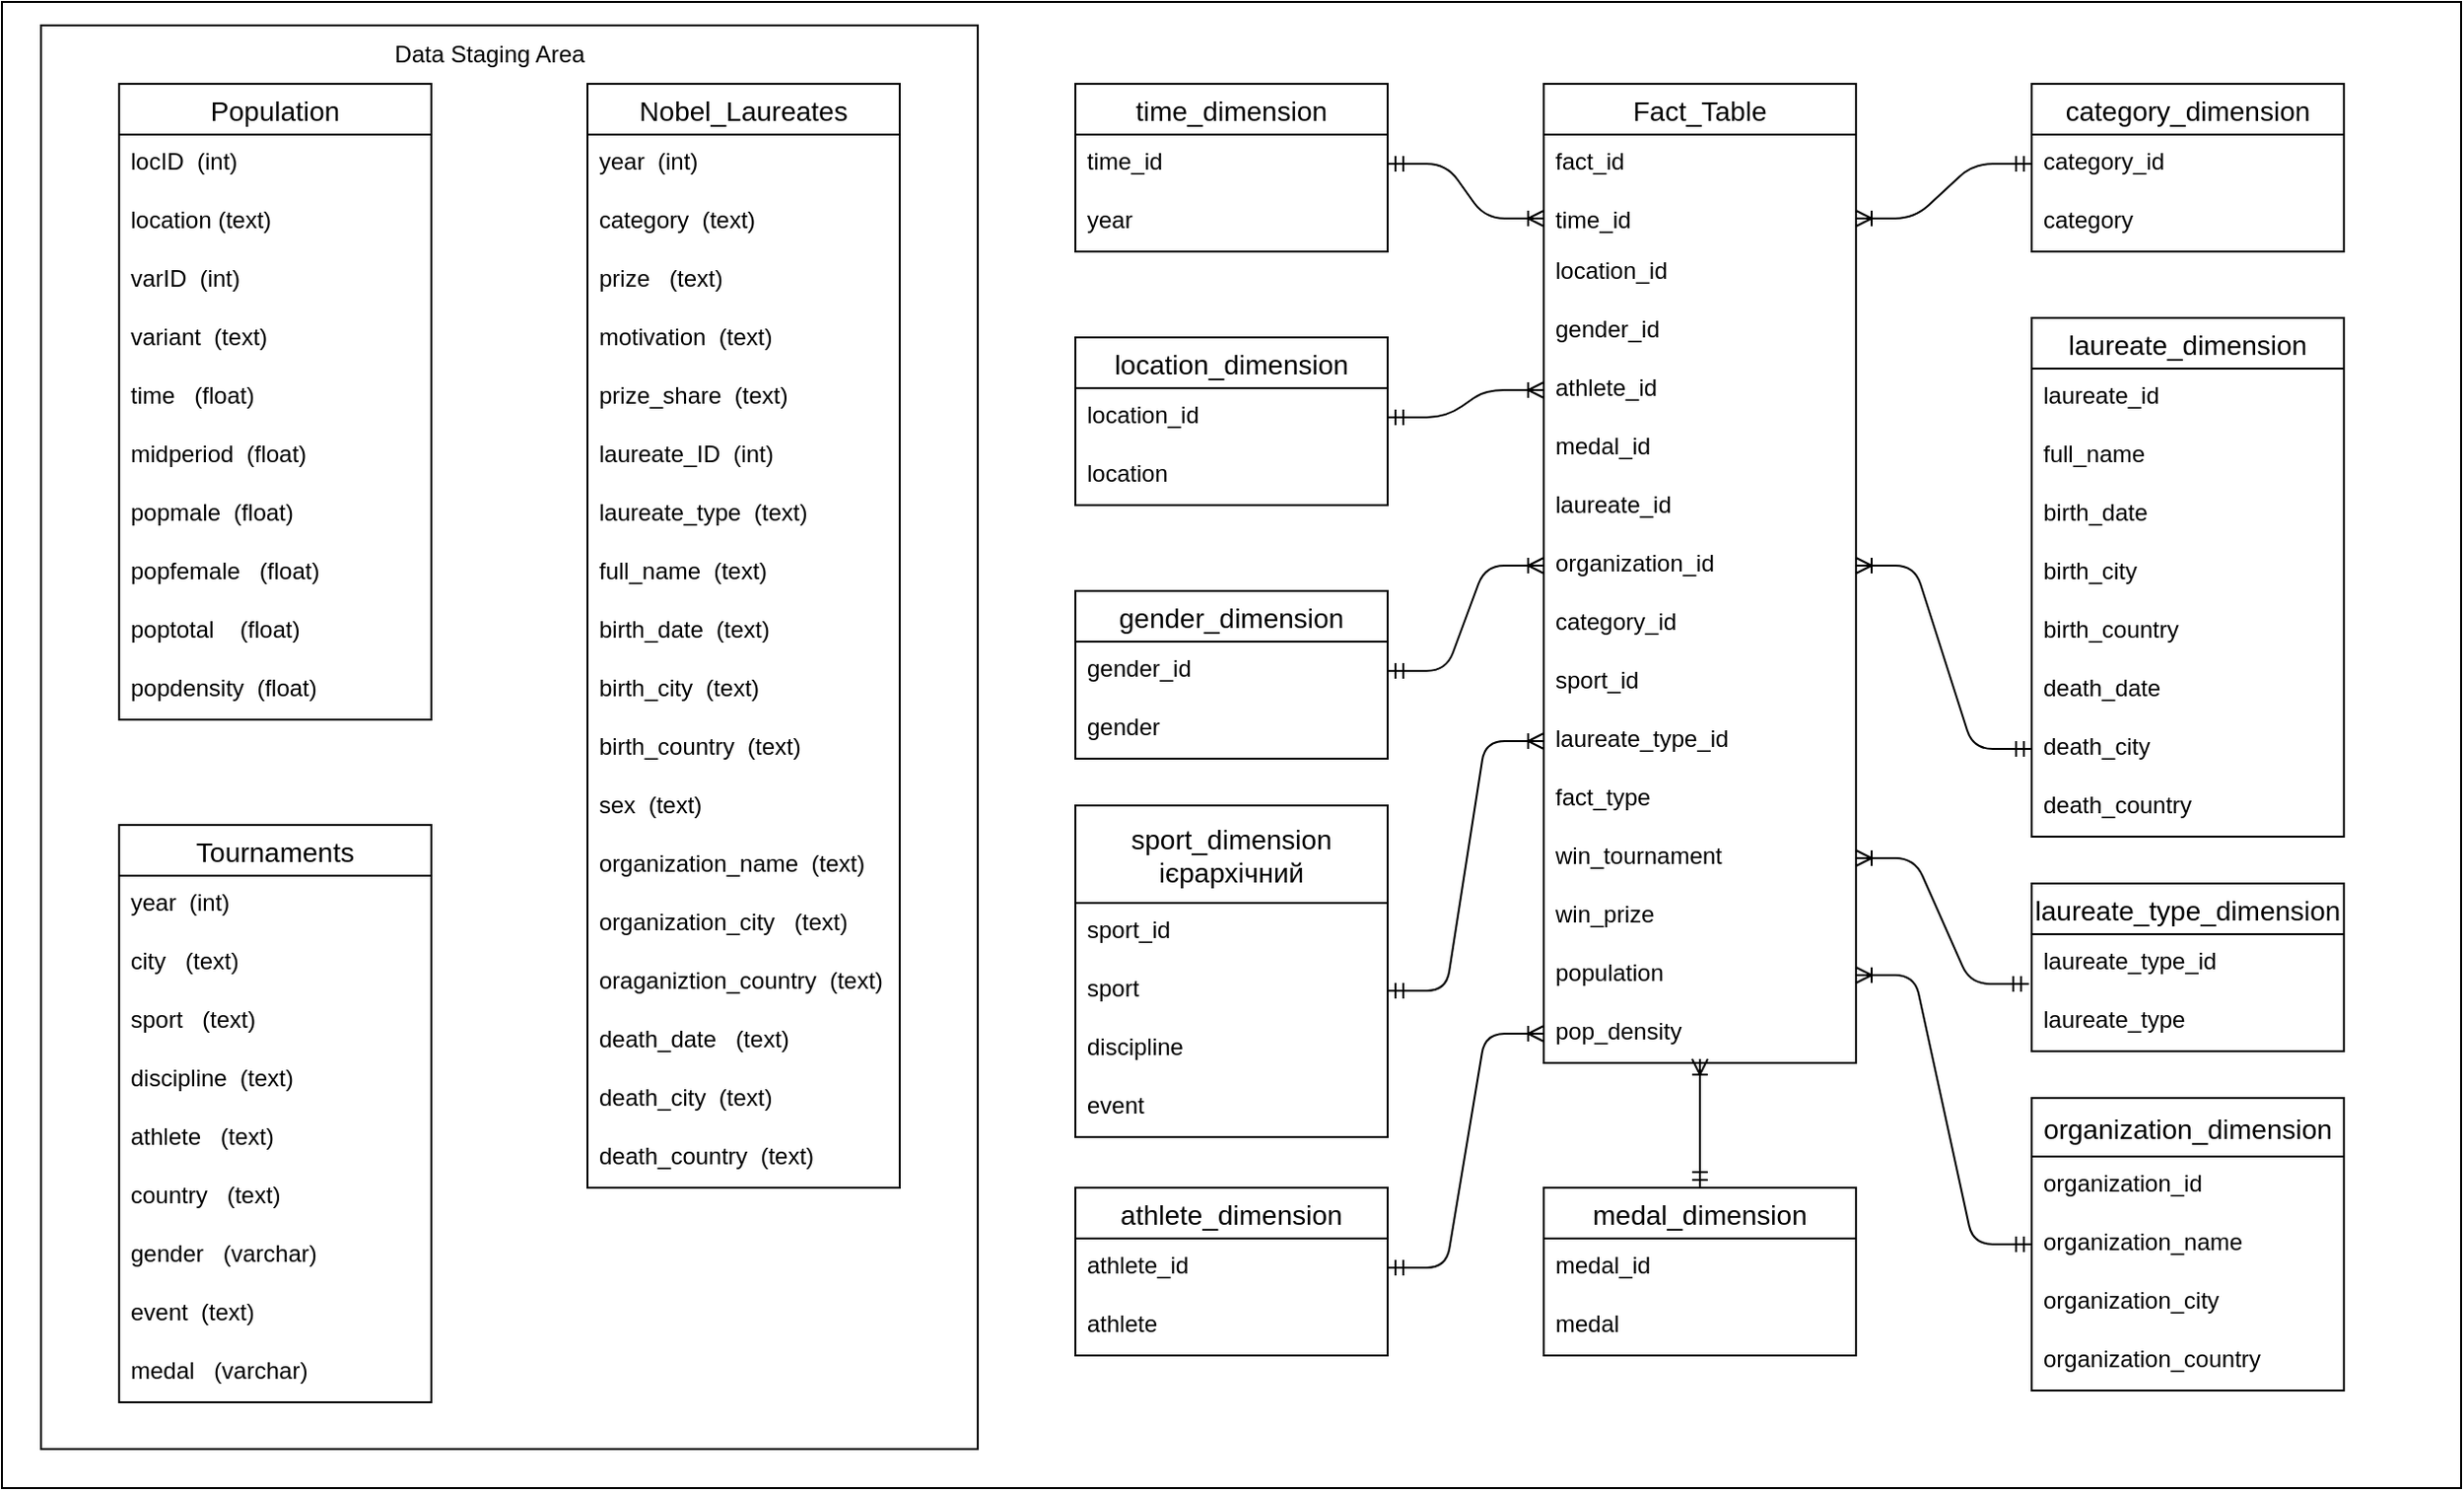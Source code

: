 <mxfile version="14.4.4" type="device"><diagram id="Bco5gd5d4t4tuazfy14n" name="Page-1"><mxGraphModel dx="850" dy="1670" grid="1" gridSize="10" guides="1" tooltips="1" connect="1" arrows="1" fold="1" page="1" pageScale="1" pageWidth="827" pageHeight="1169" math="0" shadow="0"><root><mxCell id="0"/><mxCell id="1" parent="0"/><mxCell id="wsM9pf8L69bcdxa7WHaJ-1" value="" style="rounded=0;whiteSpace=wrap;html=1;" parent="1" vertex="1"><mxGeometry x="60" y="-1132" width="1260" height="762" as="geometry"/></mxCell><mxCell id="QoB7uSHe5jnQZvu72o80-2" value="" style="rounded=0;whiteSpace=wrap;html=1;" vertex="1" parent="1"><mxGeometry x="80" y="-1120" width="480" height="730" as="geometry"/></mxCell><mxCell id="wsM9pf8L69bcdxa7WHaJ-2" value="Population" style="swimlane;fontStyle=0;childLayout=stackLayout;horizontal=1;startSize=26;horizontalStack=0;resizeParent=1;resizeParentMax=0;resizeLast=0;collapsible=1;marginBottom=0;align=center;fontSize=14;" parent="1" vertex="1"><mxGeometry x="120" y="-1090" width="160" height="326" as="geometry"/></mxCell><mxCell id="wsM9pf8L69bcdxa7WHaJ-3" value="locID  (int)" style="text;strokeColor=none;fillColor=none;spacingLeft=4;spacingRight=4;overflow=hidden;rotatable=0;points=[[0,0.5],[1,0.5]];portConstraint=eastwest;fontSize=12;" parent="wsM9pf8L69bcdxa7WHaJ-2" vertex="1"><mxGeometry y="26" width="160" height="30" as="geometry"/></mxCell><mxCell id="wsM9pf8L69bcdxa7WHaJ-4" value="location (text)" style="text;strokeColor=none;fillColor=none;spacingLeft=4;spacingRight=4;overflow=hidden;rotatable=0;points=[[0,0.5],[1,0.5]];portConstraint=eastwest;fontSize=12;" parent="wsM9pf8L69bcdxa7WHaJ-2" vertex="1"><mxGeometry y="56" width="160" height="30" as="geometry"/></mxCell><mxCell id="wsM9pf8L69bcdxa7WHaJ-5" value="varID  (int)" style="text;strokeColor=none;fillColor=none;spacingLeft=4;spacingRight=4;overflow=hidden;rotatable=0;points=[[0,0.5],[1,0.5]];portConstraint=eastwest;fontSize=12;" parent="wsM9pf8L69bcdxa7WHaJ-2" vertex="1"><mxGeometry y="86" width="160" height="30" as="geometry"/></mxCell><mxCell id="wsM9pf8L69bcdxa7WHaJ-6" value="variant  (text)" style="text;strokeColor=none;fillColor=none;spacingLeft=4;spacingRight=4;overflow=hidden;rotatable=0;points=[[0,0.5],[1,0.5]];portConstraint=eastwest;fontSize=12;" parent="wsM9pf8L69bcdxa7WHaJ-2" vertex="1"><mxGeometry y="116" width="160" height="30" as="geometry"/></mxCell><mxCell id="wsM9pf8L69bcdxa7WHaJ-11" value="time   (float)" style="text;strokeColor=none;fillColor=none;spacingLeft=4;spacingRight=4;overflow=hidden;rotatable=0;points=[[0,0.5],[1,0.5]];portConstraint=eastwest;fontSize=12;" parent="wsM9pf8L69bcdxa7WHaJ-2" vertex="1"><mxGeometry y="146" width="160" height="30" as="geometry"/></mxCell><mxCell id="wsM9pf8L69bcdxa7WHaJ-10" value="midperiod  (float)" style="text;strokeColor=none;fillColor=none;spacingLeft=4;spacingRight=4;overflow=hidden;rotatable=0;points=[[0,0.5],[1,0.5]];portConstraint=eastwest;fontSize=12;" parent="wsM9pf8L69bcdxa7WHaJ-2" vertex="1"><mxGeometry y="176" width="160" height="30" as="geometry"/></mxCell><mxCell id="wsM9pf8L69bcdxa7WHaJ-8" value="popmale  (float)" style="text;strokeColor=none;fillColor=none;spacingLeft=4;spacingRight=4;overflow=hidden;rotatable=0;points=[[0,0.5],[1,0.5]];portConstraint=eastwest;fontSize=12;" parent="wsM9pf8L69bcdxa7WHaJ-2" vertex="1"><mxGeometry y="206" width="160" height="30" as="geometry"/></mxCell><mxCell id="wsM9pf8L69bcdxa7WHaJ-7" value="popfemale   (float)" style="text;strokeColor=none;fillColor=none;spacingLeft=4;spacingRight=4;overflow=hidden;rotatable=0;points=[[0,0.5],[1,0.5]];portConstraint=eastwest;fontSize=12;" parent="wsM9pf8L69bcdxa7WHaJ-2" vertex="1"><mxGeometry y="236" width="160" height="30" as="geometry"/></mxCell><mxCell id="wsM9pf8L69bcdxa7WHaJ-9" value="poptotal    (float)" style="text;strokeColor=none;fillColor=none;spacingLeft=4;spacingRight=4;overflow=hidden;rotatable=0;points=[[0,0.5],[1,0.5]];portConstraint=eastwest;fontSize=12;" parent="wsM9pf8L69bcdxa7WHaJ-2" vertex="1"><mxGeometry y="266" width="160" height="30" as="geometry"/></mxCell><mxCell id="wsM9pf8L69bcdxa7WHaJ-12" value="popdensity  (float)" style="text;strokeColor=none;fillColor=none;spacingLeft=4;spacingRight=4;overflow=hidden;rotatable=0;points=[[0,0.5],[1,0.5]];portConstraint=eastwest;fontSize=12;" parent="wsM9pf8L69bcdxa7WHaJ-2" vertex="1"><mxGeometry y="296" width="160" height="30" as="geometry"/></mxCell><mxCell id="wsM9pf8L69bcdxa7WHaJ-13" value="Tournaments" style="swimlane;fontStyle=0;childLayout=stackLayout;horizontal=1;startSize=26;horizontalStack=0;resizeParent=1;resizeParentMax=0;resizeLast=0;collapsible=1;marginBottom=0;align=center;fontSize=14;" parent="1" vertex="1"><mxGeometry x="120" y="-710" width="160" height="296" as="geometry"/></mxCell><mxCell id="wsM9pf8L69bcdxa7WHaJ-14" value="year  (int)" style="text;strokeColor=none;fillColor=none;spacingLeft=4;spacingRight=4;overflow=hidden;rotatable=0;points=[[0,0.5],[1,0.5]];portConstraint=eastwest;fontSize=12;" parent="wsM9pf8L69bcdxa7WHaJ-13" vertex="1"><mxGeometry y="26" width="160" height="30" as="geometry"/></mxCell><mxCell id="wsM9pf8L69bcdxa7WHaJ-15" value="city   (text)" style="text;strokeColor=none;fillColor=none;spacingLeft=4;spacingRight=4;overflow=hidden;rotatable=0;points=[[0,0.5],[1,0.5]];portConstraint=eastwest;fontSize=12;" parent="wsM9pf8L69bcdxa7WHaJ-13" vertex="1"><mxGeometry y="56" width="160" height="30" as="geometry"/></mxCell><mxCell id="wsM9pf8L69bcdxa7WHaJ-16" value="sport   (text)" style="text;strokeColor=none;fillColor=none;spacingLeft=4;spacingRight=4;overflow=hidden;rotatable=0;points=[[0,0.5],[1,0.5]];portConstraint=eastwest;fontSize=12;" parent="wsM9pf8L69bcdxa7WHaJ-13" vertex="1"><mxGeometry y="86" width="160" height="30" as="geometry"/></mxCell><mxCell id="wsM9pf8L69bcdxa7WHaJ-17" value="discipline  (text)" style="text;strokeColor=none;fillColor=none;spacingLeft=4;spacingRight=4;overflow=hidden;rotatable=0;points=[[0,0.5],[1,0.5]];portConstraint=eastwest;fontSize=12;" parent="wsM9pf8L69bcdxa7WHaJ-13" vertex="1"><mxGeometry y="116" width="160" height="30" as="geometry"/></mxCell><mxCell id="wsM9pf8L69bcdxa7WHaJ-18" value="athlete   (text)" style="text;strokeColor=none;fillColor=none;spacingLeft=4;spacingRight=4;overflow=hidden;rotatable=0;points=[[0,0.5],[1,0.5]];portConstraint=eastwest;fontSize=12;" parent="wsM9pf8L69bcdxa7WHaJ-13" vertex="1"><mxGeometry y="146" width="160" height="30" as="geometry"/></mxCell><mxCell id="wsM9pf8L69bcdxa7WHaJ-20" value="country   (text)" style="text;strokeColor=none;fillColor=none;spacingLeft=4;spacingRight=4;overflow=hidden;rotatable=0;points=[[0,0.5],[1,0.5]];portConstraint=eastwest;fontSize=12;" parent="wsM9pf8L69bcdxa7WHaJ-13" vertex="1"><mxGeometry y="176" width="160" height="30" as="geometry"/></mxCell><mxCell id="wsM9pf8L69bcdxa7WHaJ-19" value="gender   (varchar)" style="text;strokeColor=none;fillColor=none;spacingLeft=4;spacingRight=4;overflow=hidden;rotatable=0;points=[[0,0.5],[1,0.5]];portConstraint=eastwest;fontSize=12;" parent="wsM9pf8L69bcdxa7WHaJ-13" vertex="1"><mxGeometry y="206" width="160" height="30" as="geometry"/></mxCell><mxCell id="wsM9pf8L69bcdxa7WHaJ-21" value="event  (text)" style="text;strokeColor=none;fillColor=none;spacingLeft=4;spacingRight=4;overflow=hidden;rotatable=0;points=[[0,0.5],[1,0.5]];portConstraint=eastwest;fontSize=12;" parent="wsM9pf8L69bcdxa7WHaJ-13" vertex="1"><mxGeometry y="236" width="160" height="30" as="geometry"/></mxCell><mxCell id="wsM9pf8L69bcdxa7WHaJ-22" value="medal   (varchar)" style="text;strokeColor=none;fillColor=none;spacingLeft=4;spacingRight=4;overflow=hidden;rotatable=0;points=[[0,0.5],[1,0.5]];portConstraint=eastwest;fontSize=12;" parent="wsM9pf8L69bcdxa7WHaJ-13" vertex="1"><mxGeometry y="266" width="160" height="30" as="geometry"/></mxCell><mxCell id="wsM9pf8L69bcdxa7WHaJ-41" value="Nobel_Laureates" style="swimlane;fontStyle=0;childLayout=stackLayout;horizontal=1;startSize=26;horizontalStack=0;resizeParent=1;resizeParentMax=0;resizeLast=0;collapsible=1;marginBottom=0;align=center;fontSize=14;" parent="1" vertex="1"><mxGeometry x="360" y="-1090" width="160" height="566" as="geometry"/></mxCell><mxCell id="wsM9pf8L69bcdxa7WHaJ-42" value="year  (int)" style="text;strokeColor=none;fillColor=none;spacingLeft=4;spacingRight=4;overflow=hidden;rotatable=0;points=[[0,0.5],[1,0.5]];portConstraint=eastwest;fontSize=12;" parent="wsM9pf8L69bcdxa7WHaJ-41" vertex="1"><mxGeometry y="26" width="160" height="30" as="geometry"/></mxCell><mxCell id="wsM9pf8L69bcdxa7WHaJ-43" value="category  (text)" style="text;strokeColor=none;fillColor=none;spacingLeft=4;spacingRight=4;overflow=hidden;rotatable=0;points=[[0,0.5],[1,0.5]];portConstraint=eastwest;fontSize=12;" parent="wsM9pf8L69bcdxa7WHaJ-41" vertex="1"><mxGeometry y="56" width="160" height="30" as="geometry"/></mxCell><mxCell id="wsM9pf8L69bcdxa7WHaJ-44" value="prize   (text)" style="text;strokeColor=none;fillColor=none;spacingLeft=4;spacingRight=4;overflow=hidden;rotatable=0;points=[[0,0.5],[1,0.5]];portConstraint=eastwest;fontSize=12;" parent="wsM9pf8L69bcdxa7WHaJ-41" vertex="1"><mxGeometry y="86" width="160" height="30" as="geometry"/></mxCell><mxCell id="wsM9pf8L69bcdxa7WHaJ-49" value="motivation  (text)" style="text;strokeColor=none;fillColor=none;spacingLeft=4;spacingRight=4;overflow=hidden;rotatable=0;points=[[0,0.5],[1,0.5]];portConstraint=eastwest;fontSize=12;" parent="wsM9pf8L69bcdxa7WHaJ-41" vertex="1"><mxGeometry y="116" width="160" height="30" as="geometry"/></mxCell><mxCell id="wsM9pf8L69bcdxa7WHaJ-47" value="prize_share  (text)" style="text;strokeColor=none;fillColor=none;spacingLeft=4;spacingRight=4;overflow=hidden;rotatable=0;points=[[0,0.5],[1,0.5]];portConstraint=eastwest;fontSize=12;" parent="wsM9pf8L69bcdxa7WHaJ-41" vertex="1"><mxGeometry y="146" width="160" height="30" as="geometry"/></mxCell><mxCell id="wsM9pf8L69bcdxa7WHaJ-60" value="laureate_ID  (int)" style="text;strokeColor=none;fillColor=none;spacingLeft=4;spacingRight=4;overflow=hidden;rotatable=0;points=[[0,0.5],[1,0.5]];portConstraint=eastwest;fontSize=12;" parent="wsM9pf8L69bcdxa7WHaJ-41" vertex="1"><mxGeometry y="176" width="160" height="30" as="geometry"/></mxCell><mxCell id="wsM9pf8L69bcdxa7WHaJ-45" value="laureate_type  (text)" style="text;strokeColor=none;fillColor=none;spacingLeft=4;spacingRight=4;overflow=hidden;rotatable=0;points=[[0,0.5],[1,0.5]];portConstraint=eastwest;fontSize=12;" parent="wsM9pf8L69bcdxa7WHaJ-41" vertex="1"><mxGeometry y="206" width="160" height="30" as="geometry"/></mxCell><mxCell id="wsM9pf8L69bcdxa7WHaJ-50" value="full_name  (text)" style="text;strokeColor=none;fillColor=none;spacingLeft=4;spacingRight=4;overflow=hidden;rotatable=0;points=[[0,0.5],[1,0.5]];portConstraint=eastwest;fontSize=12;" parent="wsM9pf8L69bcdxa7WHaJ-41" vertex="1"><mxGeometry y="236" width="160" height="30" as="geometry"/></mxCell><mxCell id="wsM9pf8L69bcdxa7WHaJ-53" value="birth_date  (text)" style="text;strokeColor=none;fillColor=none;spacingLeft=4;spacingRight=4;overflow=hidden;rotatable=0;points=[[0,0.5],[1,0.5]];portConstraint=eastwest;fontSize=12;" parent="wsM9pf8L69bcdxa7WHaJ-41" vertex="1"><mxGeometry y="266" width="160" height="30" as="geometry"/></mxCell><mxCell id="wsM9pf8L69bcdxa7WHaJ-52" value="birth_city  (text)" style="text;strokeColor=none;fillColor=none;spacingLeft=4;spacingRight=4;overflow=hidden;rotatable=0;points=[[0,0.5],[1,0.5]];portConstraint=eastwest;fontSize=12;" parent="wsM9pf8L69bcdxa7WHaJ-41" vertex="1"><mxGeometry y="296" width="160" height="30" as="geometry"/></mxCell><mxCell id="wsM9pf8L69bcdxa7WHaJ-55" value="birth_country  (text)" style="text;strokeColor=none;fillColor=none;spacingLeft=4;spacingRight=4;overflow=hidden;rotatable=0;points=[[0,0.5],[1,0.5]];portConstraint=eastwest;fontSize=12;" parent="wsM9pf8L69bcdxa7WHaJ-41" vertex="1"><mxGeometry y="326" width="160" height="30" as="geometry"/></mxCell><mxCell id="wsM9pf8L69bcdxa7WHaJ-54" value="sex  (text)" style="text;strokeColor=none;fillColor=none;spacingLeft=4;spacingRight=4;overflow=hidden;rotatable=0;points=[[0,0.5],[1,0.5]];portConstraint=eastwest;fontSize=12;" parent="wsM9pf8L69bcdxa7WHaJ-41" vertex="1"><mxGeometry y="356" width="160" height="30" as="geometry"/></mxCell><mxCell id="wsM9pf8L69bcdxa7WHaJ-56" value="organization_name  (text)" style="text;strokeColor=none;fillColor=none;spacingLeft=4;spacingRight=4;overflow=hidden;rotatable=0;points=[[0,0.5],[1,0.5]];portConstraint=eastwest;fontSize=12;" parent="wsM9pf8L69bcdxa7WHaJ-41" vertex="1"><mxGeometry y="386" width="160" height="30" as="geometry"/></mxCell><mxCell id="wsM9pf8L69bcdxa7WHaJ-57" value="organization_city   (text)" style="text;strokeColor=none;fillColor=none;spacingLeft=4;spacingRight=4;overflow=hidden;rotatable=0;points=[[0,0.5],[1,0.5]];portConstraint=eastwest;fontSize=12;" parent="wsM9pf8L69bcdxa7WHaJ-41" vertex="1"><mxGeometry y="416" width="160" height="30" as="geometry"/></mxCell><mxCell id="wsM9pf8L69bcdxa7WHaJ-58" value="oraganiztion_country  (text)" style="text;strokeColor=none;fillColor=none;spacingLeft=4;spacingRight=4;overflow=hidden;rotatable=0;points=[[0,0.5],[1,0.5]];portConstraint=eastwest;fontSize=12;" parent="wsM9pf8L69bcdxa7WHaJ-41" vertex="1"><mxGeometry y="446" width="160" height="30" as="geometry"/></mxCell><mxCell id="wsM9pf8L69bcdxa7WHaJ-59" value="death_date   (text)" style="text;strokeColor=none;fillColor=none;spacingLeft=4;spacingRight=4;overflow=hidden;rotatable=0;points=[[0,0.5],[1,0.5]];portConstraint=eastwest;fontSize=12;" parent="wsM9pf8L69bcdxa7WHaJ-41" vertex="1"><mxGeometry y="476" width="160" height="30" as="geometry"/></mxCell><mxCell id="wsM9pf8L69bcdxa7WHaJ-51" value="death_city  (text)" style="text;strokeColor=none;fillColor=none;spacingLeft=4;spacingRight=4;overflow=hidden;rotatable=0;points=[[0,0.5],[1,0.5]];portConstraint=eastwest;fontSize=12;" parent="wsM9pf8L69bcdxa7WHaJ-41" vertex="1"><mxGeometry y="506" width="160" height="30" as="geometry"/></mxCell><mxCell id="wsM9pf8L69bcdxa7WHaJ-48" value="death_country  (text)" style="text;strokeColor=none;fillColor=none;spacingLeft=4;spacingRight=4;overflow=hidden;rotatable=0;points=[[0,0.5],[1,0.5]];portConstraint=eastwest;fontSize=12;" parent="wsM9pf8L69bcdxa7WHaJ-41" vertex="1"><mxGeometry y="536" width="160" height="30" as="geometry"/></mxCell><mxCell id="wsM9pf8L69bcdxa7WHaJ-61" value="time_dimension" style="swimlane;fontStyle=0;childLayout=stackLayout;horizontal=1;startSize=26;horizontalStack=0;resizeParent=1;resizeParentMax=0;resizeLast=0;collapsible=1;marginBottom=0;align=center;fontSize=14;" parent="1" vertex="1"><mxGeometry x="610" y="-1090" width="160" height="86" as="geometry"/></mxCell><mxCell id="wsM9pf8L69bcdxa7WHaJ-62" value="time_id" style="text;strokeColor=none;fillColor=none;spacingLeft=4;spacingRight=4;overflow=hidden;rotatable=0;points=[[0,0.5],[1,0.5]];portConstraint=eastwest;fontSize=12;" parent="wsM9pf8L69bcdxa7WHaJ-61" vertex="1"><mxGeometry y="26" width="160" height="30" as="geometry"/></mxCell><mxCell id="wsM9pf8L69bcdxa7WHaJ-63" value="year" style="text;strokeColor=none;fillColor=none;spacingLeft=4;spacingRight=4;overflow=hidden;rotatable=0;points=[[0,0.5],[1,0.5]];portConstraint=eastwest;fontSize=12;" parent="wsM9pf8L69bcdxa7WHaJ-61" vertex="1"><mxGeometry y="56" width="160" height="30" as="geometry"/></mxCell><mxCell id="wsM9pf8L69bcdxa7WHaJ-66" value="location_dimension" style="swimlane;fontStyle=0;childLayout=stackLayout;horizontal=1;startSize=26;horizontalStack=0;resizeParent=1;resizeParentMax=0;resizeLast=0;collapsible=1;marginBottom=0;align=center;fontSize=14;" parent="1" vertex="1"><mxGeometry x="610" y="-960" width="160" height="86" as="geometry"/></mxCell><mxCell id="wsM9pf8L69bcdxa7WHaJ-67" value="location_id" style="text;strokeColor=none;fillColor=none;spacingLeft=4;spacingRight=4;overflow=hidden;rotatable=0;points=[[0,0.5],[1,0.5]];portConstraint=eastwest;fontSize=12;" parent="wsM9pf8L69bcdxa7WHaJ-66" vertex="1"><mxGeometry y="26" width="160" height="30" as="geometry"/></mxCell><mxCell id="wsM9pf8L69bcdxa7WHaJ-68" value="location" style="text;strokeColor=none;fillColor=none;spacingLeft=4;spacingRight=4;overflow=hidden;rotatable=0;points=[[0,0.5],[1,0.5]];portConstraint=eastwest;fontSize=12;" parent="wsM9pf8L69bcdxa7WHaJ-66" vertex="1"><mxGeometry y="56" width="160" height="30" as="geometry"/></mxCell><mxCell id="wsM9pf8L69bcdxa7WHaJ-70" value="gender_dimension" style="swimlane;fontStyle=0;childLayout=stackLayout;horizontal=1;startSize=26;horizontalStack=0;resizeParent=1;resizeParentMax=0;resizeLast=0;collapsible=1;marginBottom=0;align=center;fontSize=14;" parent="1" vertex="1"><mxGeometry x="610" y="-830" width="160" height="86" as="geometry"/></mxCell><mxCell id="wsM9pf8L69bcdxa7WHaJ-71" value="gender_id" style="text;strokeColor=none;fillColor=none;spacingLeft=4;spacingRight=4;overflow=hidden;rotatable=0;points=[[0,0.5],[1,0.5]];portConstraint=eastwest;fontSize=12;" parent="wsM9pf8L69bcdxa7WHaJ-70" vertex="1"><mxGeometry y="26" width="160" height="30" as="geometry"/></mxCell><mxCell id="wsM9pf8L69bcdxa7WHaJ-72" value="gender" style="text;strokeColor=none;fillColor=none;spacingLeft=4;spacingRight=4;overflow=hidden;rotatable=0;points=[[0,0.5],[1,0.5]];portConstraint=eastwest;fontSize=12;" parent="wsM9pf8L69bcdxa7WHaJ-70" vertex="1"><mxGeometry y="56" width="160" height="30" as="geometry"/></mxCell><mxCell id="wsM9pf8L69bcdxa7WHaJ-74" value="athlete_dimension" style="swimlane;fontStyle=0;childLayout=stackLayout;horizontal=1;startSize=26;horizontalStack=0;resizeParent=1;resizeParentMax=0;resizeLast=0;collapsible=1;marginBottom=0;align=center;fontSize=14;" parent="1" vertex="1"><mxGeometry x="610" y="-524" width="160" height="86" as="geometry"/></mxCell><mxCell id="wsM9pf8L69bcdxa7WHaJ-75" value="athlete_id" style="text;strokeColor=none;fillColor=none;spacingLeft=4;spacingRight=4;overflow=hidden;rotatable=0;points=[[0,0.5],[1,0.5]];portConstraint=eastwest;fontSize=12;" parent="wsM9pf8L69bcdxa7WHaJ-74" vertex="1"><mxGeometry y="26" width="160" height="30" as="geometry"/></mxCell><mxCell id="wsM9pf8L69bcdxa7WHaJ-76" value="athlete" style="text;strokeColor=none;fillColor=none;spacingLeft=4;spacingRight=4;overflow=hidden;rotatable=0;points=[[0,0.5],[1,0.5]];portConstraint=eastwest;fontSize=12;" parent="wsM9pf8L69bcdxa7WHaJ-74" vertex="1"><mxGeometry y="56" width="160" height="30" as="geometry"/></mxCell><mxCell id="wsM9pf8L69bcdxa7WHaJ-78" value="organization_dimension" style="swimlane;fontStyle=0;childLayout=stackLayout;horizontal=1;startSize=30;horizontalStack=0;resizeParent=1;resizeParentMax=0;resizeLast=0;collapsible=1;marginBottom=0;align=center;fontSize=14;" parent="1" vertex="1"><mxGeometry x="1100" y="-570" width="160" height="150" as="geometry"/></mxCell><mxCell id="wsM9pf8L69bcdxa7WHaJ-79" value="organization_id" style="text;strokeColor=none;fillColor=none;spacingLeft=4;spacingRight=4;overflow=hidden;rotatable=0;points=[[0,0.5],[1,0.5]];portConstraint=eastwest;fontSize=12;" parent="wsM9pf8L69bcdxa7WHaJ-78" vertex="1"><mxGeometry y="30" width="160" height="30" as="geometry"/></mxCell><mxCell id="wsM9pf8L69bcdxa7WHaJ-80" value="organization_name" style="text;strokeColor=none;fillColor=none;spacingLeft=4;spacingRight=4;overflow=hidden;rotatable=0;points=[[0,0.5],[1,0.5]];portConstraint=eastwest;fontSize=12;" parent="wsM9pf8L69bcdxa7WHaJ-78" vertex="1"><mxGeometry y="60" width="160" height="30" as="geometry"/></mxCell><mxCell id="wsM9pf8L69bcdxa7WHaJ-81" value="organization_city" style="text;strokeColor=none;fillColor=none;spacingLeft=4;spacingRight=4;overflow=hidden;rotatable=0;points=[[0,0.5],[1,0.5]];portConstraint=eastwest;fontSize=12;" parent="wsM9pf8L69bcdxa7WHaJ-78" vertex="1"><mxGeometry y="90" width="160" height="30" as="geometry"/></mxCell><mxCell id="wsM9pf8L69bcdxa7WHaJ-82" value="organization_country" style="text;strokeColor=none;fillColor=none;spacingLeft=4;spacingRight=4;overflow=hidden;rotatable=0;points=[[0,0.5],[1,0.5]];portConstraint=eastwest;fontSize=12;" parent="wsM9pf8L69bcdxa7WHaJ-78" vertex="1"><mxGeometry y="120" width="160" height="30" as="geometry"/></mxCell><mxCell id="wsM9pf8L69bcdxa7WHaJ-83" value="category_dimension" style="swimlane;fontStyle=0;childLayout=stackLayout;horizontal=1;startSize=26;horizontalStack=0;resizeParent=1;resizeParentMax=0;resizeLast=0;collapsible=1;marginBottom=0;align=center;fontSize=14;" parent="1" vertex="1"><mxGeometry x="1100" y="-1090" width="160" height="86" as="geometry"/></mxCell><mxCell id="wsM9pf8L69bcdxa7WHaJ-84" value="category_id" style="text;strokeColor=none;fillColor=none;spacingLeft=4;spacingRight=4;overflow=hidden;rotatable=0;points=[[0,0.5],[1,0.5]];portConstraint=eastwest;fontSize=12;" parent="wsM9pf8L69bcdxa7WHaJ-83" vertex="1"><mxGeometry y="26" width="160" height="30" as="geometry"/></mxCell><mxCell id="wsM9pf8L69bcdxa7WHaJ-85" value="category" style="text;strokeColor=none;fillColor=none;spacingLeft=4;spacingRight=4;overflow=hidden;rotatable=0;points=[[0,0.5],[1,0.5]];portConstraint=eastwest;fontSize=12;" parent="wsM9pf8L69bcdxa7WHaJ-83" vertex="1"><mxGeometry y="56" width="160" height="30" as="geometry"/></mxCell><mxCell id="wsM9pf8L69bcdxa7WHaJ-87" value="sport_dimension&#10;ієрархічний" style="swimlane;fontStyle=0;childLayout=stackLayout;horizontal=1;startSize=50;horizontalStack=0;resizeParent=1;resizeParentMax=0;resizeLast=0;collapsible=1;marginBottom=0;align=center;fontSize=14;" parent="1" vertex="1"><mxGeometry x="610" y="-720" width="160" height="170" as="geometry"/></mxCell><mxCell id="wsM9pf8L69bcdxa7WHaJ-88" value="sport_id" style="text;strokeColor=none;fillColor=none;spacingLeft=4;spacingRight=4;overflow=hidden;rotatable=0;points=[[0,0.5],[1,0.5]];portConstraint=eastwest;fontSize=12;" parent="wsM9pf8L69bcdxa7WHaJ-87" vertex="1"><mxGeometry y="50" width="160" height="30" as="geometry"/></mxCell><mxCell id="wsM9pf8L69bcdxa7WHaJ-89" value="sport" style="text;strokeColor=none;fillColor=none;spacingLeft=4;spacingRight=4;overflow=hidden;rotatable=0;points=[[0,0.5],[1,0.5]];portConstraint=eastwest;fontSize=12;" parent="wsM9pf8L69bcdxa7WHaJ-87" vertex="1"><mxGeometry y="80" width="160" height="30" as="geometry"/></mxCell><mxCell id="wsM9pf8L69bcdxa7WHaJ-90" value="discipline" style="text;strokeColor=none;fillColor=none;spacingLeft=4;spacingRight=4;overflow=hidden;rotatable=0;points=[[0,0.5],[1,0.5]];portConstraint=eastwest;fontSize=12;" parent="wsM9pf8L69bcdxa7WHaJ-87" vertex="1"><mxGeometry y="110" width="160" height="30" as="geometry"/></mxCell><mxCell id="wsM9pf8L69bcdxa7WHaJ-99" value="event" style="text;strokeColor=none;fillColor=none;spacingLeft=4;spacingRight=4;overflow=hidden;rotatable=0;points=[[0,0.5],[1,0.5]];portConstraint=eastwest;fontSize=12;" parent="wsM9pf8L69bcdxa7WHaJ-87" vertex="1"><mxGeometry y="140" width="160" height="30" as="geometry"/></mxCell><mxCell id="wsM9pf8L69bcdxa7WHaJ-95" value="medal_dimension" style="swimlane;fontStyle=0;childLayout=stackLayout;horizontal=1;startSize=26;horizontalStack=0;resizeParent=1;resizeParentMax=0;resizeLast=0;collapsible=1;marginBottom=0;align=center;fontSize=14;" parent="1" vertex="1"><mxGeometry x="850" y="-524" width="160" height="86" as="geometry"/></mxCell><mxCell id="wsM9pf8L69bcdxa7WHaJ-96" value="medal_id" style="text;strokeColor=none;fillColor=none;spacingLeft=4;spacingRight=4;overflow=hidden;rotatable=0;points=[[0,0.5],[1,0.5]];portConstraint=eastwest;fontSize=12;" parent="wsM9pf8L69bcdxa7WHaJ-95" vertex="1"><mxGeometry y="26" width="160" height="30" as="geometry"/></mxCell><mxCell id="wsM9pf8L69bcdxa7WHaJ-97" value="medal" style="text;strokeColor=none;fillColor=none;spacingLeft=4;spacingRight=4;overflow=hidden;rotatable=0;points=[[0,0.5],[1,0.5]];portConstraint=eastwest;fontSize=12;" parent="wsM9pf8L69bcdxa7WHaJ-95" vertex="1"><mxGeometry y="56" width="160" height="30" as="geometry"/></mxCell><mxCell id="wsM9pf8L69bcdxa7WHaJ-100" value="laureate_type_dimension" style="swimlane;fontStyle=0;childLayout=stackLayout;horizontal=1;startSize=26;horizontalStack=0;resizeParent=1;resizeParentMax=0;resizeLast=0;collapsible=1;marginBottom=0;align=center;fontSize=14;" parent="1" vertex="1"><mxGeometry x="1100" y="-680" width="160" height="86" as="geometry"/></mxCell><mxCell id="wsM9pf8L69bcdxa7WHaJ-101" value="laureate_type_id" style="text;strokeColor=none;fillColor=none;spacingLeft=4;spacingRight=4;overflow=hidden;rotatable=0;points=[[0,0.5],[1,0.5]];portConstraint=eastwest;fontSize=12;" parent="wsM9pf8L69bcdxa7WHaJ-100" vertex="1"><mxGeometry y="26" width="160" height="30" as="geometry"/></mxCell><mxCell id="wsM9pf8L69bcdxa7WHaJ-102" value="laureate_type" style="text;strokeColor=none;fillColor=none;spacingLeft=4;spacingRight=4;overflow=hidden;rotatable=0;points=[[0,0.5],[1,0.5]];portConstraint=eastwest;fontSize=12;" parent="wsM9pf8L69bcdxa7WHaJ-100" vertex="1"><mxGeometry y="56" width="160" height="30" as="geometry"/></mxCell><mxCell id="wsM9pf8L69bcdxa7WHaJ-104" value="laureate_dimension" style="swimlane;fontStyle=0;childLayout=stackLayout;horizontal=1;startSize=26;horizontalStack=0;resizeParent=1;resizeParentMax=0;resizeLast=0;collapsible=1;marginBottom=0;align=center;fontSize=14;" parent="1" vertex="1"><mxGeometry x="1100" y="-970" width="160" height="266" as="geometry"/></mxCell><mxCell id="wsM9pf8L69bcdxa7WHaJ-105" value="laureate_id" style="text;strokeColor=none;fillColor=none;spacingLeft=4;spacingRight=4;overflow=hidden;rotatable=0;points=[[0,0.5],[1,0.5]];portConstraint=eastwest;fontSize=12;" parent="wsM9pf8L69bcdxa7WHaJ-104" vertex="1"><mxGeometry y="26" width="160" height="30" as="geometry"/></mxCell><mxCell id="wsM9pf8L69bcdxa7WHaJ-106" value="full_name" style="text;strokeColor=none;fillColor=none;spacingLeft=4;spacingRight=4;overflow=hidden;rotatable=0;points=[[0,0.5],[1,0.5]];portConstraint=eastwest;fontSize=12;" parent="wsM9pf8L69bcdxa7WHaJ-104" vertex="1"><mxGeometry y="56" width="160" height="30" as="geometry"/></mxCell><mxCell id="wsM9pf8L69bcdxa7WHaJ-110" value="birth_date" style="text;strokeColor=none;fillColor=none;spacingLeft=4;spacingRight=4;overflow=hidden;rotatable=0;points=[[0,0.5],[1,0.5]];portConstraint=eastwest;fontSize=12;" parent="wsM9pf8L69bcdxa7WHaJ-104" vertex="1"><mxGeometry y="86" width="160" height="30" as="geometry"/></mxCell><mxCell id="wsM9pf8L69bcdxa7WHaJ-107" value="birth_city" style="text;strokeColor=none;fillColor=none;spacingLeft=4;spacingRight=4;overflow=hidden;rotatable=0;points=[[0,0.5],[1,0.5]];portConstraint=eastwest;fontSize=12;" parent="wsM9pf8L69bcdxa7WHaJ-104" vertex="1"><mxGeometry y="116" width="160" height="30" as="geometry"/></mxCell><mxCell id="wsM9pf8L69bcdxa7WHaJ-108" value="birth_country" style="text;strokeColor=none;fillColor=none;spacingLeft=4;spacingRight=4;overflow=hidden;rotatable=0;points=[[0,0.5],[1,0.5]];portConstraint=eastwest;fontSize=12;" parent="wsM9pf8L69bcdxa7WHaJ-104" vertex="1"><mxGeometry y="146" width="160" height="30" as="geometry"/></mxCell><mxCell id="wsM9pf8L69bcdxa7WHaJ-111" value="death_date" style="text;strokeColor=none;fillColor=none;spacingLeft=4;spacingRight=4;overflow=hidden;rotatable=0;points=[[0,0.5],[1,0.5]];portConstraint=eastwest;fontSize=12;" parent="wsM9pf8L69bcdxa7WHaJ-104" vertex="1"><mxGeometry y="176" width="160" height="30" as="geometry"/></mxCell><mxCell id="wsM9pf8L69bcdxa7WHaJ-112" value="death_city" style="text;strokeColor=none;fillColor=none;spacingLeft=4;spacingRight=4;overflow=hidden;rotatable=0;points=[[0,0.5],[1,0.5]];portConstraint=eastwest;fontSize=12;" parent="wsM9pf8L69bcdxa7WHaJ-104" vertex="1"><mxGeometry y="206" width="160" height="30" as="geometry"/></mxCell><mxCell id="wsM9pf8L69bcdxa7WHaJ-109" value="death_country" style="text;strokeColor=none;fillColor=none;spacingLeft=4;spacingRight=4;overflow=hidden;rotatable=0;points=[[0,0.5],[1,0.5]];portConstraint=eastwest;fontSize=12;" parent="wsM9pf8L69bcdxa7WHaJ-104" vertex="1"><mxGeometry y="236" width="160" height="30" as="geometry"/></mxCell><mxCell id="wsM9pf8L69bcdxa7WHaJ-114" value="Fact_Table" style="swimlane;fontStyle=0;childLayout=stackLayout;horizontal=1;startSize=26;horizontalStack=0;resizeParent=1;resizeParentMax=0;resizeLast=0;collapsible=1;marginBottom=0;align=center;fontSize=14;" parent="1" vertex="1"><mxGeometry x="850" y="-1090" width="160" height="502" as="geometry"/></mxCell><mxCell id="wsM9pf8L69bcdxa7WHaJ-115" value="fact_id" style="text;strokeColor=none;fillColor=none;spacingLeft=4;spacingRight=4;overflow=hidden;rotatable=0;points=[[0,0.5],[1,0.5]];portConstraint=eastwest;fontSize=12;" parent="wsM9pf8L69bcdxa7WHaJ-114" vertex="1"><mxGeometry y="26" width="160" height="30" as="geometry"/></mxCell><mxCell id="wsM9pf8L69bcdxa7WHaJ-117" value="time_id" style="text;strokeColor=none;fillColor=none;spacingLeft=4;spacingRight=4;overflow=hidden;rotatable=0;points=[[0,0.5],[1,0.5]];portConstraint=eastwest;fontSize=12;" parent="wsM9pf8L69bcdxa7WHaJ-114" vertex="1"><mxGeometry y="56" width="160" height="26" as="geometry"/></mxCell><mxCell id="wsM9pf8L69bcdxa7WHaJ-123" value="location_id" style="text;strokeColor=none;fillColor=none;spacingLeft=4;spacingRight=4;overflow=hidden;rotatable=0;points=[[0,0.5],[1,0.5]];portConstraint=eastwest;fontSize=12;" parent="wsM9pf8L69bcdxa7WHaJ-114" vertex="1"><mxGeometry y="82" width="160" height="30" as="geometry"/></mxCell><mxCell id="wsM9pf8L69bcdxa7WHaJ-122" value="gender_id" style="text;strokeColor=none;fillColor=none;spacingLeft=4;spacingRight=4;overflow=hidden;rotatable=0;points=[[0,0.5],[1,0.5]];portConstraint=eastwest;fontSize=12;" parent="wsM9pf8L69bcdxa7WHaJ-114" vertex="1"><mxGeometry y="112" width="160" height="30" as="geometry"/></mxCell><mxCell id="wsM9pf8L69bcdxa7WHaJ-118" value="athlete_id" style="text;strokeColor=none;fillColor=none;spacingLeft=4;spacingRight=4;overflow=hidden;rotatable=0;points=[[0,0.5],[1,0.5]];portConstraint=eastwest;fontSize=12;" parent="wsM9pf8L69bcdxa7WHaJ-114" vertex="1"><mxGeometry y="142" width="160" height="30" as="geometry"/></mxCell><mxCell id="wsM9pf8L69bcdxa7WHaJ-126" value="medal_id" style="text;strokeColor=none;fillColor=none;spacingLeft=4;spacingRight=4;overflow=hidden;rotatable=0;points=[[0,0.5],[1,0.5]];portConstraint=eastwest;fontSize=12;" parent="wsM9pf8L69bcdxa7WHaJ-114" vertex="1"><mxGeometry y="172" width="160" height="30" as="geometry"/></mxCell><mxCell id="wsM9pf8L69bcdxa7WHaJ-125" value="laureate_id" style="text;strokeColor=none;fillColor=none;spacingLeft=4;spacingRight=4;overflow=hidden;rotatable=0;points=[[0,0.5],[1,0.5]];portConstraint=eastwest;fontSize=12;" parent="wsM9pf8L69bcdxa7WHaJ-114" vertex="1"><mxGeometry y="202" width="160" height="30" as="geometry"/></mxCell><mxCell id="wsM9pf8L69bcdxa7WHaJ-124" value="organization_id" style="text;strokeColor=none;fillColor=none;spacingLeft=4;spacingRight=4;overflow=hidden;rotatable=0;points=[[0,0.5],[1,0.5]];portConstraint=eastwest;fontSize=12;" parent="wsM9pf8L69bcdxa7WHaJ-114" vertex="1"><mxGeometry y="232" width="160" height="30" as="geometry"/></mxCell><mxCell id="wsM9pf8L69bcdxa7WHaJ-120" value="category_id" style="text;strokeColor=none;fillColor=none;spacingLeft=4;spacingRight=4;overflow=hidden;rotatable=0;points=[[0,0.5],[1,0.5]];portConstraint=eastwest;fontSize=12;" parent="wsM9pf8L69bcdxa7WHaJ-114" vertex="1"><mxGeometry y="262" width="160" height="30" as="geometry"/></mxCell><mxCell id="wsM9pf8L69bcdxa7WHaJ-119" value="sport_id" style="text;strokeColor=none;fillColor=none;spacingLeft=4;spacingRight=4;overflow=hidden;rotatable=0;points=[[0,0.5],[1,0.5]];portConstraint=eastwest;fontSize=12;" parent="wsM9pf8L69bcdxa7WHaJ-114" vertex="1"><mxGeometry y="292" width="160" height="30" as="geometry"/></mxCell><mxCell id="wsM9pf8L69bcdxa7WHaJ-121" value="laureate_type_id" style="text;strokeColor=none;fillColor=none;spacingLeft=4;spacingRight=4;overflow=hidden;rotatable=0;points=[[0,0.5],[1,0.5]];portConstraint=eastwest;fontSize=12;" parent="wsM9pf8L69bcdxa7WHaJ-114" vertex="1"><mxGeometry y="322" width="160" height="30" as="geometry"/></mxCell><mxCell id="wsM9pf8L69bcdxa7WHaJ-116" value="fact_type" style="text;strokeColor=none;fillColor=none;spacingLeft=4;spacingRight=4;overflow=hidden;rotatable=0;points=[[0,0.5],[1,0.5]];portConstraint=eastwest;fontSize=12;" parent="wsM9pf8L69bcdxa7WHaJ-114" vertex="1"><mxGeometry y="352" width="160" height="30" as="geometry"/></mxCell><mxCell id="wsM9pf8L69bcdxa7WHaJ-127" value="win_tournament" style="text;strokeColor=none;fillColor=none;spacingLeft=4;spacingRight=4;overflow=hidden;rotatable=0;points=[[0,0.5],[1,0.5]];portConstraint=eastwest;fontSize=12;" parent="wsM9pf8L69bcdxa7WHaJ-114" vertex="1"><mxGeometry y="382" width="160" height="30" as="geometry"/></mxCell><mxCell id="wsM9pf8L69bcdxa7WHaJ-129" value="win_prize" style="text;strokeColor=none;fillColor=none;spacingLeft=4;spacingRight=4;overflow=hidden;rotatable=0;points=[[0,0.5],[1,0.5]];portConstraint=eastwest;fontSize=12;" parent="wsM9pf8L69bcdxa7WHaJ-114" vertex="1"><mxGeometry y="412" width="160" height="30" as="geometry"/></mxCell><mxCell id="wsM9pf8L69bcdxa7WHaJ-128" value="population" style="text;strokeColor=none;fillColor=none;spacingLeft=4;spacingRight=4;overflow=hidden;rotatable=0;points=[[0,0.5],[1,0.5]];portConstraint=eastwest;fontSize=12;" parent="wsM9pf8L69bcdxa7WHaJ-114" vertex="1"><mxGeometry y="442" width="160" height="30" as="geometry"/></mxCell><mxCell id="wsM9pf8L69bcdxa7WHaJ-130" value="pop_density" style="text;strokeColor=none;fillColor=none;spacingLeft=4;spacingRight=4;overflow=hidden;rotatable=0;points=[[0,0.5],[1,0.5]];portConstraint=eastwest;fontSize=12;" parent="wsM9pf8L69bcdxa7WHaJ-114" vertex="1"><mxGeometry y="472" width="160" height="30" as="geometry"/></mxCell><mxCell id="QoB7uSHe5jnQZvu72o80-3" value="Data Staging Area" style="text;html=1;strokeColor=none;fillColor=none;align=center;verticalAlign=middle;whiteSpace=wrap;rounded=0;" vertex="1" parent="1"><mxGeometry x="250" y="-1120" width="120" height="30" as="geometry"/></mxCell><mxCell id="QoB7uSHe5jnQZvu72o80-5" value="" style="edgeStyle=entityRelationEdgeStyle;fontSize=12;html=1;endArrow=ERoneToMany;startArrow=ERmandOne;exitX=1;exitY=0.5;exitDx=0;exitDy=0;entryX=0;entryY=0.5;entryDx=0;entryDy=0;" edge="1" parent="1" source="wsM9pf8L69bcdxa7WHaJ-62" target="wsM9pf8L69bcdxa7WHaJ-117"><mxGeometry width="100" height="100" relative="1" as="geometry"><mxPoint x="750" y="-800" as="sourcePoint"/><mxPoint x="850" y="-900" as="targetPoint"/></mxGeometry></mxCell><mxCell id="QoB7uSHe5jnQZvu72o80-6" value="" style="edgeStyle=entityRelationEdgeStyle;fontSize=12;html=1;endArrow=ERoneToMany;startArrow=ERmandOne;exitX=1;exitY=0.5;exitDx=0;exitDy=0;entryX=0;entryY=0.5;entryDx=0;entryDy=0;" edge="1" parent="1" source="wsM9pf8L69bcdxa7WHaJ-67" target="wsM9pf8L69bcdxa7WHaJ-118"><mxGeometry width="100" height="100" relative="1" as="geometry"><mxPoint x="730" y="-800" as="sourcePoint"/><mxPoint x="830" y="-900" as="targetPoint"/></mxGeometry></mxCell><mxCell id="QoB7uSHe5jnQZvu72o80-8" value="" style="edgeStyle=entityRelationEdgeStyle;fontSize=12;html=1;endArrow=ERoneToMany;startArrow=ERmandOne;exitX=1;exitY=0.5;exitDx=0;exitDy=0;entryX=0;entryY=0.5;entryDx=0;entryDy=0;" edge="1" parent="1" source="wsM9pf8L69bcdxa7WHaJ-71" target="wsM9pf8L69bcdxa7WHaJ-124"><mxGeometry width="100" height="100" relative="1" as="geometry"><mxPoint x="730" y="-800" as="sourcePoint"/><mxPoint x="830" y="-900" as="targetPoint"/></mxGeometry></mxCell><mxCell id="QoB7uSHe5jnQZvu72o80-9" value="" style="edgeStyle=entityRelationEdgeStyle;fontSize=12;html=1;endArrow=ERoneToMany;startArrow=ERmandOne;exitX=1;exitY=0.5;exitDx=0;exitDy=0;entryX=0;entryY=0.5;entryDx=0;entryDy=0;" edge="1" parent="1" source="wsM9pf8L69bcdxa7WHaJ-75" target="wsM9pf8L69bcdxa7WHaJ-130"><mxGeometry width="100" height="100" relative="1" as="geometry"><mxPoint x="760" y="-540" as="sourcePoint"/><mxPoint x="860" y="-640" as="targetPoint"/></mxGeometry></mxCell><mxCell id="QoB7uSHe5jnQZvu72o80-10" value="" style="edgeStyle=entityRelationEdgeStyle;fontSize=12;html=1;endArrow=ERoneToMany;startArrow=ERmandOne;exitX=1;exitY=0.5;exitDx=0;exitDy=0;entryX=0;entryY=0.5;entryDx=0;entryDy=0;" edge="1" parent="1" source="wsM9pf8L69bcdxa7WHaJ-89" target="wsM9pf8L69bcdxa7WHaJ-121"><mxGeometry width="100" height="100" relative="1" as="geometry"><mxPoint x="760" y="-540" as="sourcePoint"/><mxPoint x="860" y="-640" as="targetPoint"/></mxGeometry></mxCell><mxCell id="QoB7uSHe5jnQZvu72o80-12" value="" style="fontSize=12;html=1;endArrow=ERoneToMany;startArrow=ERmandOne;strokeWidth=1;exitX=0.5;exitY=0;exitDx=0;exitDy=0;" edge="1" parent="1" source="wsM9pf8L69bcdxa7WHaJ-95"><mxGeometry width="100" height="100" relative="1" as="geometry"><mxPoint x="650" y="-420" as="sourcePoint"/><mxPoint x="930" y="-590" as="targetPoint"/></mxGeometry></mxCell><mxCell id="QoB7uSHe5jnQZvu72o80-13" value="" style="edgeStyle=entityRelationEdgeStyle;fontSize=12;html=1;endArrow=ERoneToMany;startArrow=ERmandOne;strokeWidth=1;exitX=0;exitY=0.5;exitDx=0;exitDy=0;entryX=1;entryY=0.5;entryDx=0;entryDy=0;" edge="1" parent="1" source="wsM9pf8L69bcdxa7WHaJ-80" target="wsM9pf8L69bcdxa7WHaJ-128"><mxGeometry width="100" height="100" relative="1" as="geometry"><mxPoint x="910" y="-620" as="sourcePoint"/><mxPoint x="1010" y="-720" as="targetPoint"/></mxGeometry></mxCell><mxCell id="QoB7uSHe5jnQZvu72o80-14" value="" style="edgeStyle=entityRelationEdgeStyle;fontSize=12;html=1;endArrow=ERoneToMany;startArrow=ERmandOne;strokeWidth=1;exitX=-0.009;exitY=-0.152;exitDx=0;exitDy=0;exitPerimeter=0;entryX=1;entryY=0.5;entryDx=0;entryDy=0;" edge="1" parent="1" source="wsM9pf8L69bcdxa7WHaJ-102" target="wsM9pf8L69bcdxa7WHaJ-127"><mxGeometry width="100" height="100" relative="1" as="geometry"><mxPoint x="910" y="-620" as="sourcePoint"/><mxPoint x="1010" y="-720" as="targetPoint"/></mxGeometry></mxCell><mxCell id="QoB7uSHe5jnQZvu72o80-15" value="" style="edgeStyle=entityRelationEdgeStyle;fontSize=12;html=1;endArrow=ERoneToMany;startArrow=ERmandOne;strokeWidth=1;exitX=0;exitY=0.5;exitDx=0;exitDy=0;entryX=1;entryY=0.5;entryDx=0;entryDy=0;" edge="1" parent="1" source="wsM9pf8L69bcdxa7WHaJ-112" target="wsM9pf8L69bcdxa7WHaJ-124"><mxGeometry width="100" height="100" relative="1" as="geometry"><mxPoint x="950" y="-740" as="sourcePoint"/><mxPoint x="1050" y="-840" as="targetPoint"/></mxGeometry></mxCell><mxCell id="QoB7uSHe5jnQZvu72o80-16" value="" style="edgeStyle=entityRelationEdgeStyle;fontSize=12;html=1;endArrow=ERoneToMany;startArrow=ERmandOne;strokeWidth=1;exitX=0;exitY=0.5;exitDx=0;exitDy=0;entryX=1;entryY=0.5;entryDx=0;entryDy=0;" edge="1" parent="1" source="wsM9pf8L69bcdxa7WHaJ-84" target="wsM9pf8L69bcdxa7WHaJ-117"><mxGeometry width="100" height="100" relative="1" as="geometry"><mxPoint x="950" y="-860" as="sourcePoint"/><mxPoint x="1050" y="-960" as="targetPoint"/></mxGeometry></mxCell></root></mxGraphModel></diagram></mxfile>